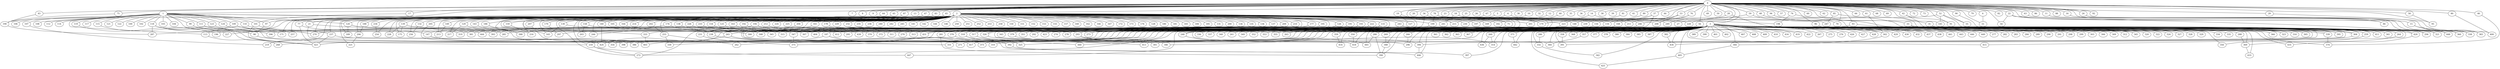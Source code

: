 
graph graphname {
    0 -- 1
0 -- 2
0 -- 3
0 -- 4
0 -- 5
0 -- 6
0 -- 7
0 -- 8
0 -- 9
0 -- 10
0 -- 11
0 -- 12
0 -- 13
0 -- 14
0 -- 15
0 -- 16
0 -- 17
0 -- 18
0 -- 19
0 -- 20
0 -- 21
0 -- 22
0 -- 23
0 -- 24
0 -- 25
0 -- 26
0 -- 27
0 -- 28
0 -- 29
0 -- 30
0 -- 31
0 -- 32
0 -- 33
0 -- 34
0 -- 35
0 -- 36
0 -- 37
0 -- 38
0 -- 39
0 -- 40
0 -- 41
0 -- 42
0 -- 43
0 -- 44
0 -- 45
0 -- 46
0 -- 47
0 -- 48
0 -- 49
0 -- 50
0 -- 51
0 -- 52
0 -- 53
0 -- 54
0 -- 55
0 -- 56
0 -- 57
0 -- 58
0 -- 59
0 -- 60
0 -- 61
0 -- 62
0 -- 63
0 -- 64
0 -- 65
0 -- 66
0 -- 67
0 -- 68
0 -- 69
0 -- 70
0 -- 71
0 -- 72
0 -- 73
0 -- 74
0 -- 75
0 -- 76
0 -- 77
0 -- 78
0 -- 79
0 -- 80
0 -- 81
0 -- 82
0 -- 83
0 -- 84
0 -- 85
0 -- 86
0 -- 87
0 -- 88
0 -- 89
0 -- 90
0 -- 91
0 -- 92
0 -- 93
0 -- 94
0 -- 95
0 -- 96
0 -- 168
1 -- 97
1 -- 98
1 -- 99
1 -- 100
1 -- 101
1 -- 102
1 -- 103
1 -- 104
1 -- 105
1 -- 106
1 -- 107
1 -- 108
1 -- 109
1 -- 110
1 -- 111
1 -- 112
1 -- 113
1 -- 114
1 -- 115
1 -- 116
1 -- 117
1 -- 118
1 -- 119
1 -- 120
1 -- 121
1 -- 122
1 -- 123
1 -- 124
2 -- 125
2 -- 126
2 -- 127
2 -- 128
2 -- 129
2 -- 130
2 -- 131
2 -- 132
2 -- 133
2 -- 134
2 -- 135
2 -- 136
2 -- 137
2 -- 138
2 -- 139
2 -- 140
2 -- 141
2 -- 142
2 -- 143
2 -- 144
2 -- 145
2 -- 146
2 -- 147
2 -- 148
2 -- 149
2 -- 150
2 -- 151
2 -- 152
2 -- 153
2 -- 154
2 -- 155
2 -- 156
2 -- 157
2 -- 158
2 -- 159
2 -- 160
2 -- 161
2 -- 162
2 -- 163
2 -- 164
2 -- 165
2 -- 166
2 -- 167
2 -- 168
2 -- 169
2 -- 170
2 -- 171
2 -- 172
2 -- 173
2 -- 174
2 -- 175
2 -- 176
2 -- 177
2 -- 178
2 -- 179
2 -- 180
2 -- 181
2 -- 182
2 -- 183
2 -- 184
2 -- 185
2 -- 186
2 -- 187
2 -- 188
2 -- 189
2 -- 190
2 -- 191
2 -- 192
2 -- 193
2 -- 194
2 -- 195
2 -- 196
2 -- 197
2 -- 198
2 -- 199
2 -- 200
2 -- 201
2 -- 202
2 -- 203
2 -- 204
2 -- 205
2 -- 206
2 -- 207
2 -- 208
2 -- 209
2 -- 210
2 -- 211
2 -- 212
2 -- 213
2 -- 214
2 -- 215
2 -- 216
2 -- 217
2 -- 218
2 -- 219
2 -- 220
2 -- 221
2 -- 222
2 -- 223
2 -- 224
2 -- 225
2 -- 226
2 -- 227
2 -- 228
2 -- 229
2 -- 230
2 -- 231
2 -- 232
2 -- 233
2 -- 234
2 -- 235
2 -- 236
2 -- 237
2 -- 238
2 -- 239
2 -- 240
2 -- 241
2 -- 242
2 -- 243
2 -- 244
2 -- 245
2 -- 246
2 -- 247
2 -- 248
2 -- 249
2 -- 250
2 -- 251
2 -- 252
2 -- 253
2 -- 254
2 -- 255
2 -- 256
2 -- 257
2 -- 258
2 -- 272
3 -- 259
3 -- 260
3 -- 261
3 -- 262
3 -- 263
3 -- 264
3 -- 265
3 -- 266
3 -- 267
3 -- 268
3 -- 269
3 -- 270
3 -- 271
3 -- 272
3 -- 273
3 -- 274
3 -- 275
3 -- 276
3 -- 277
3 -- 278
3 -- 279
3 -- 280
3 -- 281
3 -- 282
3 -- 283
3 -- 284
3 -- 285
3 -- 286
3 -- 287
3 -- 288
3 -- 289
3 -- 290
3 -- 291
3 -- 292
3 -- 293
3 -- 294
3 -- 295
3 -- 296
3 -- 297
3 -- 298
3 -- 299
3 -- 300
3 -- 301
3 -- 302
3 -- 303
3 -- 304
3 -- 305
3 -- 306
3 -- 307
3 -- 308
3 -- 309
3 -- 310
3 -- 311
3 -- 312
3 -- 313
3 -- 314
3 -- 315
3 -- 316
3 -- 317
3 -- 318
3 -- 319
3 -- 320
3 -- 321
3 -- 322
3 -- 323
3 -- 324
3 -- 325
3 -- 326
3 -- 327
3 -- 328
3 -- 329
3 -- 330
3 -- 331
3 -- 332
3 -- 333
3 -- 334
3 -- 335
3 -- 336
3 -- 337
3 -- 338
3 -- 339
3 -- 340
3 -- 341
3 -- 342
3 -- 343
3 -- 344
3 -- 345
3 -- 346
3 -- 347
3 -- 348
3 -- 349
3 -- 350
3 -- 351
3 -- 352
3 -- 353
3 -- 354
3 -- 355
3 -- 356
3 -- 357
3 -- 358
3 -- 359
3 -- 360
3 -- 361
3 -- 362
3 -- 363
3 -- 364
3 -- 365
3 -- 366
3 -- 367
3 -- 368
3 -- 369
3 -- 370
3 -- 371
3 -- 372
3 -- 373
3 -- 374
3 -- 375
3 -- 376
3 -- 377
3 -- 378
3 -- 379
3 -- 380
3 -- 381
3 -- 382
3 -- 383
3 -- 384
3 -- 385
3 -- 386
3 -- 387
3 -- 388
3 -- 389
3 -- 390
3 -- 391
3 -- 392
3 -- 393
3 -- 394
3 -- 395
3 -- 396
3 -- 397
3 -- 398
3 -- 399
3 -- 400
3 -- 401
3 -- 402
3 -- 403
3 -- 404
3 -- 405
3 -- 406
3 -- 407
3 -- 408
3 -- 409
3 -- 410
3 -- 411
3 -- 412
3 -- 413
3 -- 414
3 -- 415
3 -- 416
3 -- 417
3 -- 418
3 -- 419
3 -- 420
3 -- 421
3 -- 422
3 -- 423
3 -- 424
3 -- 425
3 -- 426
3 -- 427
3 -- 428
3 -- 429
3 -- 430
3 -- 431
3 -- 432
3 -- 433
3 -- 434
3 -- 435
3 -- 436
3 -- 437
3 -- 438
3 -- 439
3 -- 440
3 -- 441
3 -- 442
3 -- 443
3 -- 444
3 -- 445
3 -- 446
3 -- 447
3 -- 448
3 -- 449
4 -- 197
4 -- 274
5 -- 230
6 -- 51
10 -- 169
11 -- 294
12 -- 182
14 -- 223
14 -- 27
15 -- 360
15 -- 448
16 -- 321
17 -- 101
18 -- 423
18 -- 241
18 -- 71
19 -- 127
19 -- 218
21 -- 424
21 -- 393
22 -- 394
22 -- 54
22 -- 84
24 -- 338
28 -- 366
28 -- 249
29 -- 383
31 -- 259
31 -- 411
33 -- 339
33 -- 418
34 -- 215
34 -- 347
37 -- 179
37 -- 273
37 -- 156
40 -- 201
42 -- 91
42 -- 304
43 -- 190
45 -- 164
45 -- 300
46 -- 374
47 -- 97
48 -- 391
52 -- 55
52 -- 341
52 -- 145
52 -- 116
53 -- 208
53 -- 211
56 -- 364
56 -- 318
58 -- 95
59 -- 220
59 -- 70
61 -- 302
63 -- 420
64 -- 120
65 -- 165
67 -- 215
71 -- 347
74 -- 316
74 -- 198
75 -- 190
76 -- 208
76 -- 246
77 -- 421
77 -- 444
78 -- 431
78 -- 199
78 -- 292
78 -- 179
80 -- 400
81 -- 148
83 -- 270
85 -- 395
85 -- 247
87 -- 333
89 -- 239
90 -- 264
93 -- 248
93 -- 305
94 -- 434
96 -- 345
96 -- 323
97 -- 98
98 -- 218
99 -- 171
99 -- 392
101 -- 381
101 -- 421
105 -- 302
107 -- 219
109 -- 147
109 -- 113
110 -- 319
111 -- 257
113 -- 268
115 -- 227
116 -- 421
118 -- 396
118 -- 268
118 -- 421
118 -- 287
119 -- 196
120 -- 297
120 -- 189
120 -- 285
123 -- 270
124 -- 237
125 -- 439
126 -- 281
129 -- 217
129 -- 403
130 -- 308
130 -- 165
132 -- 256
133 -- 343
133 -- 379
138 -- 307
139 -- 228
139 -- 175
139 -- 265
140 -- 424
140 -- 315
143 -- 388
147 -- 398
147 -- 386
149 -- 213
154 -- 295
156 -- 187
158 -- 365
158 -- 203
159 -- 216
161 -- 231
163 -- 370
164 -- 347
168 -- 293
170 -- 297
174 -- 238
174 -- 244
177 -- 325
178 -- 431
186 -- 388
187 -- 417
187 -- 219
187 -- 373
188 -- 206
190 -- 287
191 -- 376
192 -- 372
193 -- 318
193 -- 317
194 -- 272
194 -- 279
194 -- 311
195 -- 418
199 -- 351
202 -- 255
204 -- 231
205 -- 424
206 -- 221
207 -- 403
212 -- 313
218 -- 272
218 -- 447
222 -- 326
223 -- 278
226 -- 404
231 -- 375
233 -- 412
234 -- 254
237 -- 421
237 -- 354
238 -- 331
243 -- 345
246 -- 296
248 -- 314
255 -- 262
255 -- 330
259 -- 356
260 -- 436
260 -- 314
264 -- 369
265 -- 424
265 -- 310
265 -- 271
266 -- 296
269 -- 348
280 -- 445
280 -- 390
281 -- 390
286 -- 332
288 -- 369
293 -- 445
293 -- 346
293 -- 301
302 -- 344
304 -- 415
317 -- 440
318 -- 392
318 -- 325
326 -- 413
332 -- 342
333 -- 403
339 -- 374
344 -- 405
347 -- 375
348 -- 390
350 -- 418
357 -- 364
358 -- 391
359 -- 414
369 -- 433
371 -- 442
376 -- 406
379 -- 394
382 -- 434
392 -- 397
394 -- 406
405 -- 425
420 -- 435

}
